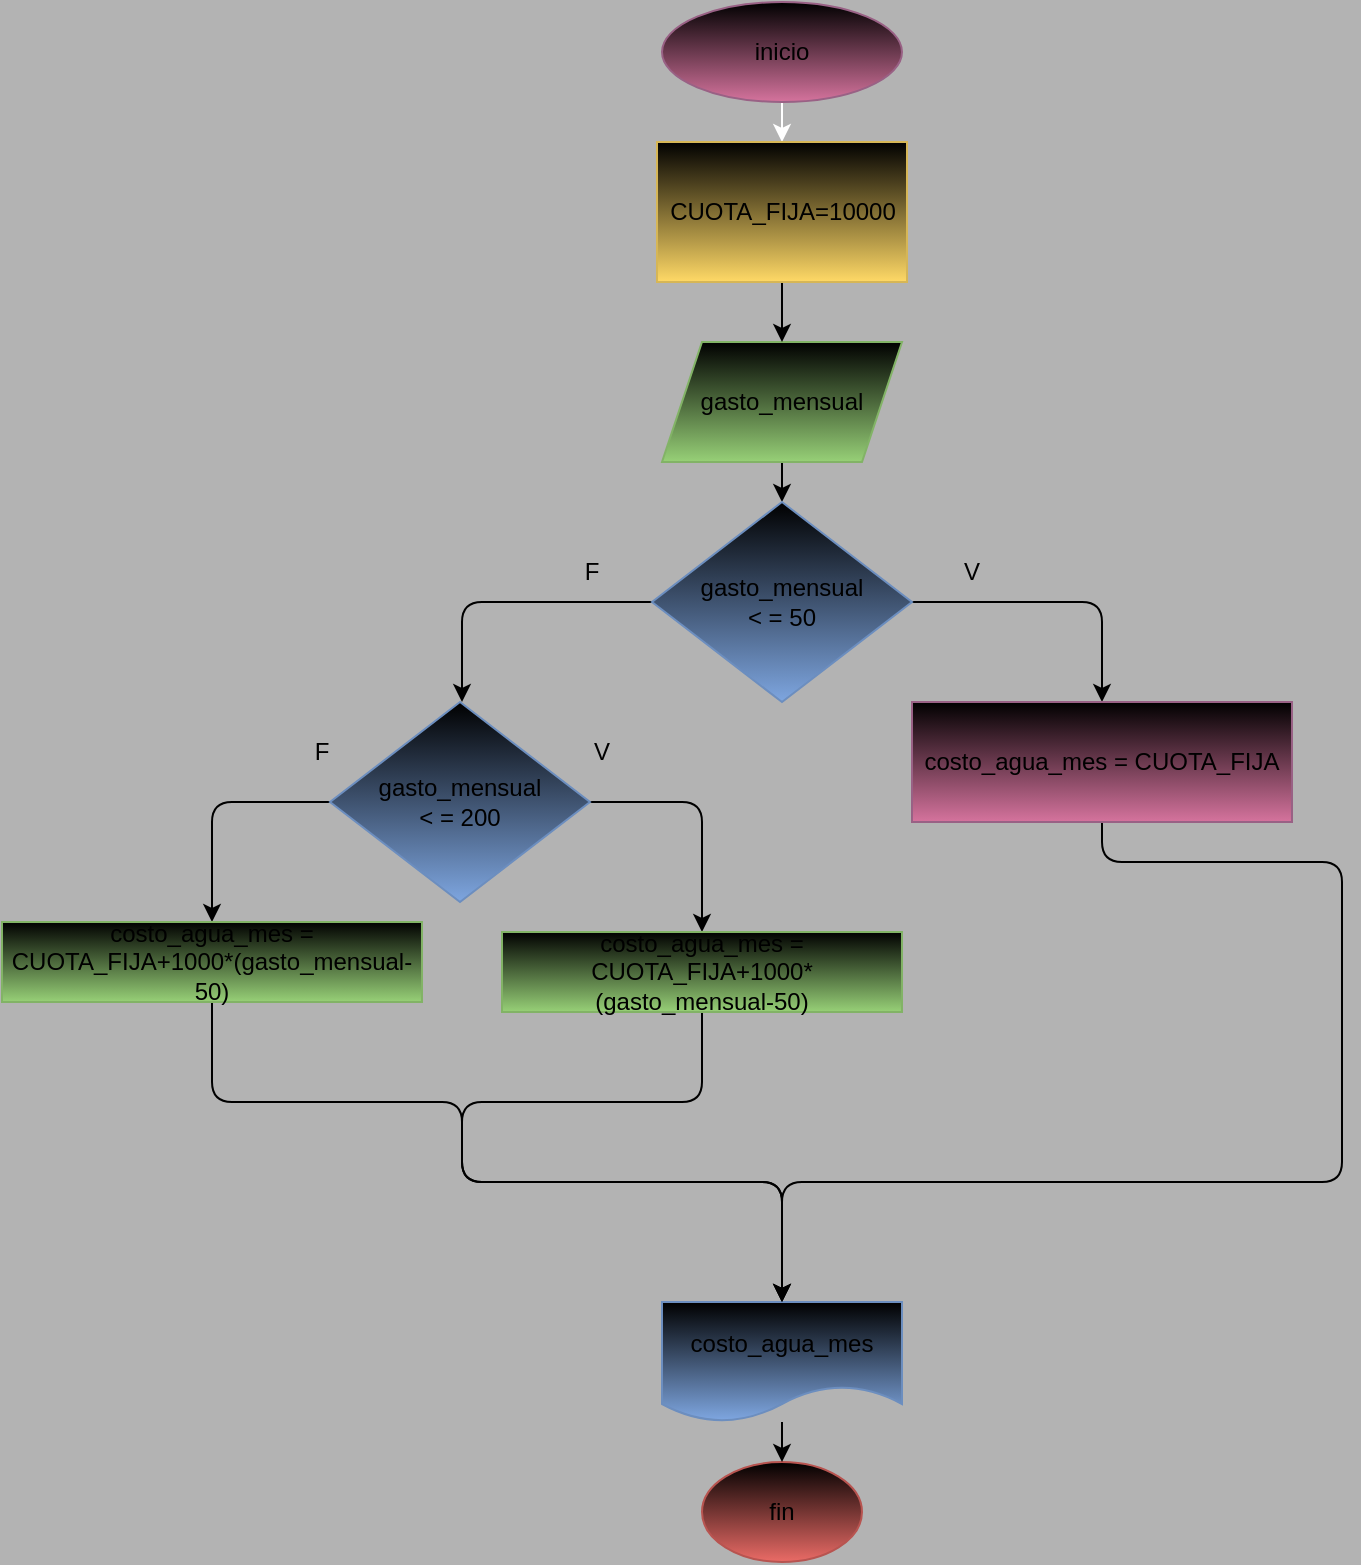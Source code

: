 <mxfile>
    <diagram id="5LquKadr7rG5nD2s-f8d" name="Página-1">
        <mxGraphModel dx="662" dy="411" grid="1" gridSize="10" guides="1" tooltips="1" connect="1" arrows="1" fold="1" page="1" pageScale="1" pageWidth="827" pageHeight="1169" background="#B3B3B3" math="0" shadow="0">
            <root>
                <mxCell id="0"/>
                <mxCell id="1" parent="0"/>
                <mxCell id="4" style="edgeStyle=none;html=1;strokeColor=#FFFFFF;entryX=0.5;entryY=0;entryDx=0;entryDy=0;" parent="1" source="2" target="69" edge="1">
                    <mxGeometry relative="1" as="geometry">
                        <mxPoint x="480" y="120" as="targetPoint"/>
                    </mxGeometry>
                </mxCell>
                <mxCell id="2" value="inicio" style="ellipse;whiteSpace=wrap;html=1;fillColor=#000000;gradientColor=#d5739d;strokeColor=#996185;" parent="1" vertex="1">
                    <mxGeometry x="420" y="10" width="120" height="50" as="geometry"/>
                </mxCell>
                <mxCell id="7" style="edgeStyle=none;html=1;entryX=0.5;entryY=0;entryDx=0;entryDy=0;" parent="1" source="6" edge="1">
                    <mxGeometry relative="1" as="geometry">
                        <mxPoint x="480" y="240" as="targetPoint"/>
                    </mxGeometry>
                </mxCell>
                <mxCell id="71" style="edgeStyle=none;html=1;entryX=0.5;entryY=0;entryDx=0;entryDy=0;" parent="1" source="6" target="39" edge="1">
                    <mxGeometry relative="1" as="geometry"/>
                </mxCell>
                <mxCell id="6" value="gasto_mensual" style="shape=parallelogram;perimeter=parallelogramPerimeter;whiteSpace=wrap;html=1;fixedSize=1;fillColor=#000000;gradientColor=#97d077;strokeColor=#82b366;" parent="1" vertex="1">
                    <mxGeometry x="420" y="180" width="120" height="60" as="geometry"/>
                </mxCell>
                <mxCell id="9" style="edgeStyle=none;html=1;exitX=1;exitY=0.5;exitDx=0;exitDy=0;entryX=0.5;entryY=0;entryDx=0;entryDy=0;" parent="1" source="39" edge="1">
                    <mxGeometry relative="1" as="geometry">
                        <mxPoint x="640" y="360" as="targetPoint"/>
                        <mxPoint x="520" y="280" as="sourcePoint"/>
                        <Array as="points">
                            <mxPoint x="640" y="310"/>
                        </Array>
                    </mxGeometry>
                </mxCell>
                <mxCell id="10" style="edgeStyle=none;html=1;exitX=0;exitY=0.5;exitDx=0;exitDy=0;entryX=0.5;entryY=0;entryDx=0;entryDy=0;" parent="1" source="39" edge="1">
                    <mxGeometry relative="1" as="geometry">
                        <mxPoint x="320" y="360" as="targetPoint"/>
                        <mxPoint x="440" y="280" as="sourcePoint"/>
                        <Array as="points">
                            <mxPoint x="320" y="310"/>
                        </Array>
                    </mxGeometry>
                </mxCell>
                <mxCell id="11" value="F" style="text;strokeColor=none;align=center;fillColor=none;html=1;verticalAlign=middle;whiteSpace=wrap;rounded=0;" parent="1" vertex="1">
                    <mxGeometry x="355" y="280" width="60" height="30" as="geometry"/>
                </mxCell>
                <mxCell id="13" value="V" style="text;strokeColor=none;align=center;fillColor=none;html=1;verticalAlign=middle;whiteSpace=wrap;rounded=0;" parent="1" vertex="1">
                    <mxGeometry x="545" y="280" width="60" height="30" as="geometry"/>
                </mxCell>
                <mxCell id="15" style="edgeStyle=none;html=1;exitX=0;exitY=0.5;exitDx=0;exitDy=0;entryX=0.5;entryY=0;entryDx=0;entryDy=0;" parent="1" source="72" target="78" edge="1">
                    <mxGeometry relative="1" as="geometry">
                        <mxPoint x="200" y="440" as="targetPoint"/>
                        <mxPoint x="280" y="400" as="sourcePoint"/>
                        <Array as="points">
                            <mxPoint x="195" y="410"/>
                        </Array>
                    </mxGeometry>
                </mxCell>
                <mxCell id="16" style="edgeStyle=none;html=1;entryX=0.5;entryY=0;entryDx=0;entryDy=0;exitX=1;exitY=0.5;exitDx=0;exitDy=0;" parent="1" source="72" target="76" edge="1">
                    <mxGeometry relative="1" as="geometry">
                        <mxPoint x="440" y="440" as="targetPoint"/>
                        <mxPoint x="360" y="400" as="sourcePoint"/>
                        <Array as="points">
                            <mxPoint x="440" y="410"/>
                        </Array>
                    </mxGeometry>
                </mxCell>
                <mxCell id="17" value="F" style="text;strokeColor=none;align=center;fillColor=none;html=1;verticalAlign=middle;whiteSpace=wrap;rounded=0;" parent="1" vertex="1">
                    <mxGeometry x="220" y="370" width="60" height="30" as="geometry"/>
                </mxCell>
                <mxCell id="18" value="V" style="text;strokeColor=none;align=center;fillColor=none;html=1;verticalAlign=middle;whiteSpace=wrap;rounded=0;" parent="1" vertex="1">
                    <mxGeometry x="360" y="370" width="60" height="30" as="geometry"/>
                </mxCell>
                <mxCell id="32" value="fin" style="ellipse;whiteSpace=wrap;html=1;fillColor=#000000;gradientColor=#ea6b66;strokeColor=#b85450;" parent="1" vertex="1">
                    <mxGeometry x="440" y="740" width="80" height="50" as="geometry"/>
                </mxCell>
                <mxCell id="39" value="gasto_mensual &lt;br&gt;&amp;lt; = 50" style="rhombus;whiteSpace=wrap;html=1;fillColor=#000000;gradientColor=#7ea6e0;strokeColor=#6c8ebf;" parent="1" vertex="1">
                    <mxGeometry x="415" y="260" width="130" height="100" as="geometry"/>
                </mxCell>
                <mxCell id="44" style="edgeStyle=none;html=1;entryX=0.5;entryY=0;entryDx=0;entryDy=0;exitX=0.5;exitY=1;exitDx=0;exitDy=0;" parent="1" source="73" target="45" edge="1">
                    <mxGeometry relative="1" as="geometry">
                        <mxPoint x="760" y="400" as="targetPoint"/>
                        <Array as="points">
                            <mxPoint x="640" y="440"/>
                            <mxPoint x="760" y="440"/>
                            <mxPoint x="760" y="600"/>
                            <mxPoint x="480" y="600"/>
                        </Array>
                        <mxPoint x="680" y="400" as="sourcePoint"/>
                    </mxGeometry>
                </mxCell>
                <mxCell id="75" style="edgeStyle=none;html=1;entryX=0.5;entryY=0;entryDx=0;entryDy=0;" parent="1" source="45" target="32" edge="1">
                    <mxGeometry relative="1" as="geometry"/>
                </mxCell>
                <mxCell id="45" value="costo_agua_mes" style="shape=document;whiteSpace=wrap;html=1;boundedLbl=1;fillColor=#000000;gradientColor=#7ea6e0;strokeColor=#6c8ebf;" parent="1" vertex="1">
                    <mxGeometry x="420" y="660" width="120" height="60" as="geometry"/>
                </mxCell>
                <mxCell id="61" value="V" style="text;strokeColor=none;align=center;fillColor=none;html=1;verticalAlign=middle;whiteSpace=wrap;rounded=0;" parent="1" vertex="1">
                    <mxGeometry x="680" y="370" width="60" height="30" as="geometry"/>
                </mxCell>
                <mxCell id="70" value="" style="edgeStyle=none;html=1;" parent="1" source="69" edge="1">
                    <mxGeometry relative="1" as="geometry">
                        <mxPoint x="480" y="180" as="targetPoint"/>
                    </mxGeometry>
                </mxCell>
                <mxCell id="69" value="CUOTA_FIJA=10000" style="whiteSpace=wrap;html=1;fillColor=#000000;gradientColor=#ffd966;strokeColor=#d6b656;" parent="1" vertex="1">
                    <mxGeometry x="417.5" y="80" width="125" height="70" as="geometry"/>
                </mxCell>
                <mxCell id="72" value="gasto_mensual &lt;br&gt;&amp;lt; = 200" style="rhombus;whiteSpace=wrap;html=1;fillColor=#000000;gradientColor=#7ea6e0;strokeColor=#6c8ebf;" parent="1" vertex="1">
                    <mxGeometry x="254" y="360" width="130" height="100" as="geometry"/>
                </mxCell>
                <mxCell id="73" value="costo_agua_mes = CUOTA_FIJA" style="whiteSpace=wrap;html=1;fillColor=#000000;gradientColor=#d5739d;strokeColor=#996185;" parent="1" vertex="1">
                    <mxGeometry x="545" y="360" width="190" height="60" as="geometry"/>
                </mxCell>
                <mxCell id="77" style="edgeStyle=none;html=1;entryX=0.5;entryY=0;entryDx=0;entryDy=0;" parent="1" source="76" target="45" edge="1">
                    <mxGeometry relative="1" as="geometry">
                        <Array as="points">
                            <mxPoint x="440" y="560"/>
                            <mxPoint x="320" y="560"/>
                            <mxPoint x="320" y="600"/>
                            <mxPoint x="480" y="600"/>
                        </Array>
                    </mxGeometry>
                </mxCell>
                <mxCell id="76" value="costo_agua_mes = CUOTA_FIJA+1000*(gasto_mensual-50)" style="whiteSpace=wrap;html=1;fillColor=#000000;gradientColor=#97d077;strokeColor=#82b366;" parent="1" vertex="1">
                    <mxGeometry x="340" y="475" width="200" height="40" as="geometry"/>
                </mxCell>
                <mxCell id="80" style="edgeStyle=none;html=1;exitX=0.5;exitY=1;exitDx=0;exitDy=0;" edge="1" parent="1" source="78">
                    <mxGeometry relative="1" as="geometry">
                        <mxPoint x="480" y="660" as="targetPoint"/>
                        <mxPoint x="220" y="530" as="sourcePoint"/>
                        <Array as="points">
                            <mxPoint x="195" y="560"/>
                            <mxPoint x="320" y="560"/>
                            <mxPoint x="320" y="600"/>
                            <mxPoint x="480" y="600"/>
                        </Array>
                    </mxGeometry>
                </mxCell>
                <mxCell id="78" value="costo_agua_mes = CUOTA_FIJA+1000*(gasto_mensual-50)" style="whiteSpace=wrap;html=1;fillColor=#000000;gradientColor=#97d077;strokeColor=#82b366;" vertex="1" parent="1">
                    <mxGeometry x="90" y="470" width="210" height="40" as="geometry"/>
                </mxCell>
            </root>
        </mxGraphModel>
    </diagram>
</mxfile>